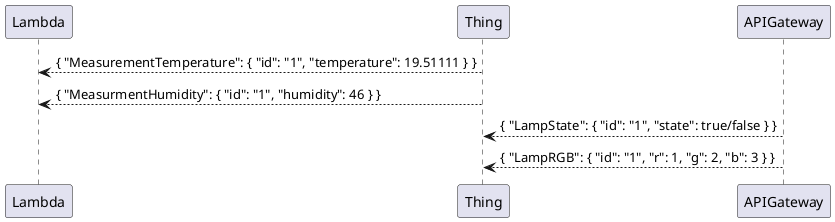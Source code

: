 @startuml thing_input

Lambda <-- Thing: { "MeasurementTemperature": { "id": "1", "temperature": 19.51111 } }
Lambda <-- Thing: { "MeasurmentHumidity": { "id": "1", "humidity": 46 } }

' APIGateway --> Thing: { "SetName": { "id": "1", "name": "new_thing" } }
APIGateway --> Thing: { "LampState": { "id": "1", "state": true/false } }
APIGateway --> Thing: { "LampRGB": { "id": "1", "r": 1, "g": 2, "b": 3 } }

@enduml
